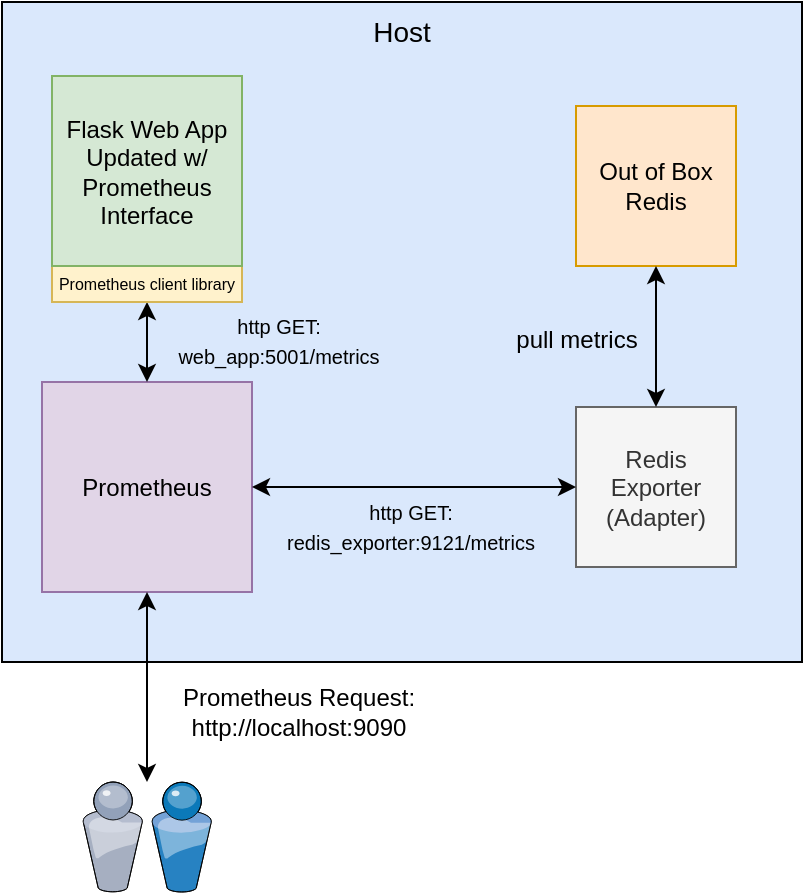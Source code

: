 <mxfile version="14.5.10" type="device"><diagram name="Page-1" id="e3a06f82-3646-2815-327d-82caf3d4e204"><mxGraphModel dx="981" dy="526" grid="1" gridSize="10" guides="1" tooltips="1" connect="1" arrows="1" fold="1" page="1" pageScale="1.5" pageWidth="1169" pageHeight="826" background="none" math="0" shadow="0"><root><mxCell id="0" style=";html=1;"/><mxCell id="1" style=";html=1;" parent="0"/><mxCell id="6a7d8f32e03d9370-58" value="Host" style="whiteSpace=wrap;html=1;fillColor=#dae8fc;fontSize=14;verticalAlign=top;" parent="1" vertex="1"><mxGeometry x="550" y="280" width="400" height="330" as="geometry"/></mxCell><mxCell id="x1QHgHqs99vp4-y2KGeg-4" value="" style="verticalLabelPosition=bottom;aspect=fixed;html=1;verticalAlign=top;strokeColor=none;align=center;outlineConnect=0;shape=mxgraph.citrix.users;" parent="1" vertex="1"><mxGeometry x="590.25" y="670" width="64.5" height="55" as="geometry"/></mxCell><mxCell id="x1QHgHqs99vp4-y2KGeg-6" value="&lt;div&gt;Redis Exporter&lt;/div&gt;&lt;div&gt;(Adapter)&lt;br&gt;&lt;/div&gt;" style="whiteSpace=wrap;html=1;aspect=fixed;fillColor=#f5f5f5;strokeColor=#666666;fontColor=#333333;" parent="1" vertex="1"><mxGeometry x="837" y="482.5" width="80" height="80" as="geometry"/></mxCell><mxCell id="x1QHgHqs99vp4-y2KGeg-10" value="Prometheus Request:&lt;br&gt;http://localhost:9090" style="text;html=1;resizable=0;autosize=1;align=center;verticalAlign=middle;points=[];fillColor=none;strokeColor=none;rounded=0;" parent="1" vertex="1"><mxGeometry x="628" y="620" width="140" height="30" as="geometry"/></mxCell><mxCell id="KZ7dhrdo7ftrQ3y7fjoT-2" value="Prometheus" style="whiteSpace=wrap;html=1;aspect=fixed;fillColor=#e1d5e7;strokeColor=#9673a6;" parent="1" vertex="1"><mxGeometry x="570" y="470" width="105" height="105" as="geometry"/></mxCell><mxCell id="KZ7dhrdo7ftrQ3y7fjoT-3" value="" style="endArrow=classic;startArrow=classic;html=1;entryX=0.5;entryY=1;entryDx=0;entryDy=0;" parent="1" source="x1QHgHqs99vp4-y2KGeg-4" target="KZ7dhrdo7ftrQ3y7fjoT-2" edge="1"><mxGeometry width="50" height="50" relative="1" as="geometry"><mxPoint x="410" y="470" as="sourcePoint"/><mxPoint x="460" y="420" as="targetPoint"/></mxGeometry></mxCell><mxCell id="KZ7dhrdo7ftrQ3y7fjoT-4" value="" style="endArrow=classic;startArrow=classic;html=1;exitX=0.5;exitY=1;exitDx=0;exitDy=0;entryX=0.5;entryY=0;entryDx=0;entryDy=0;" parent="1" source="FbpN5z7s9eUsQqioemOo-7" target="KZ7dhrdo7ftrQ3y7fjoT-2" edge="1"><mxGeometry width="50" height="50" relative="1" as="geometry"><mxPoint x="410" y="470" as="sourcePoint"/><mxPoint x="460" y="420" as="targetPoint"/></mxGeometry></mxCell><mxCell id="KZ7dhrdo7ftrQ3y7fjoT-5" value="" style="endArrow=classic;startArrow=classic;html=1;exitX=0;exitY=0.5;exitDx=0;exitDy=0;entryX=1;entryY=0.5;entryDx=0;entryDy=0;" parent="1" source="x1QHgHqs99vp4-y2KGeg-6" target="KZ7dhrdo7ftrQ3y7fjoT-2" edge="1"><mxGeometry width="50" height="50" relative="1" as="geometry"><mxPoint x="486.71" y="429.86" as="sourcePoint"/><mxPoint x="520.004" y="385.0" as="targetPoint"/></mxGeometry></mxCell><mxCell id="KZ7dhrdo7ftrQ3y7fjoT-8" value="&lt;font style=&quot;font-size: 10px&quot;&gt;http GET:&lt;br&gt;web_app:5001/metrics&lt;/font&gt;" style="text;html=1;resizable=0;autosize=1;align=center;verticalAlign=middle;points=[];fillColor=none;strokeColor=none;rounded=0;rotation=0;" parent="1" vertex="1"><mxGeometry x="628" y="434" width="120" height="30" as="geometry"/></mxCell><mxCell id="KZ7dhrdo7ftrQ3y7fjoT-10" value="&lt;font style=&quot;font-size: 10px&quot;&gt;http GET:&lt;br&gt;redis_exporter:9121/metrics&lt;/font&gt;" style="text;html=1;resizable=0;autosize=1;align=center;verticalAlign=middle;points=[];fillColor=none;strokeColor=none;rounded=0;rotation=0;" parent="1" vertex="1"><mxGeometry x="684" y="527" width="140" height="30" as="geometry"/></mxCell><mxCell id="FbpN5z7s9eUsQqioemOo-1" value="Out of Box Redis" style="whiteSpace=wrap;html=1;aspect=fixed;fillColor=#ffe6cc;strokeColor=#d79b00;" vertex="1" parent="1"><mxGeometry x="837" y="332" width="80" height="80" as="geometry"/></mxCell><mxCell id="FbpN5z7s9eUsQqioemOo-2" value="" style="endArrow=classic;startArrow=classic;html=1;entryX=0.5;entryY=0;entryDx=0;entryDy=0;" edge="1" parent="1" source="FbpN5z7s9eUsQqioemOo-1" target="x1QHgHqs99vp4-y2KGeg-6"><mxGeometry width="50" height="50" relative="1" as="geometry"><mxPoint x="770" y="380" as="sourcePoint"/><mxPoint x="570" y="362.5" as="targetPoint"/></mxGeometry></mxCell><mxCell id="FbpN5z7s9eUsQqioemOo-7" value="&lt;font style=&quot;font-size: 8px&quot;&gt;Prometheus client library&lt;/font&gt;" style="rounded=0;whiteSpace=wrap;html=1;fillColor=#fff2cc;strokeColor=#d6b656;" vertex="1" parent="1"><mxGeometry x="575" y="410" width="95" height="20" as="geometry"/></mxCell><mxCell id="x1QHgHqs99vp4-y2KGeg-5" value="&lt;div&gt;Flask Web App&lt;/div&gt;&lt;div&gt;Updated w/ Prometheus Interface&lt;br&gt;&lt;/div&gt;" style="whiteSpace=wrap;html=1;aspect=fixed;fillColor=#d5e8d4;strokeColor=#82b366;" parent="1" vertex="1"><mxGeometry x="575" y="317" width="95" height="95" as="geometry"/></mxCell><mxCell id="FbpN5z7s9eUsQqioemOo-9" value="pull metrics" style="text;html=1;resizable=0;autosize=1;align=center;verticalAlign=middle;points=[];fillColor=none;strokeColor=none;rounded=0;rotation=0;" vertex="1" parent="1"><mxGeometry x="797" y="439" width="80" height="20" as="geometry"/></mxCell></root></mxGraphModel></diagram></mxfile>